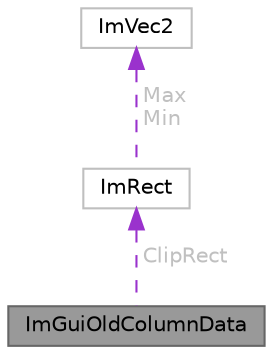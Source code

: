digraph "ImGuiOldColumnData"
{
 // LATEX_PDF_SIZE
  bgcolor="transparent";
  edge [fontname=Helvetica,fontsize=10,labelfontname=Helvetica,labelfontsize=10];
  node [fontname=Helvetica,fontsize=10,shape=box,height=0.2,width=0.4];
  Node1 [id="Node000001",label="ImGuiOldColumnData",height=0.2,width=0.4,color="gray40", fillcolor="grey60", style="filled", fontcolor="black",tooltip=" "];
  Node2 -> Node1 [id="edge1_Node000001_Node000002",dir="back",color="darkorchid3",style="dashed",tooltip=" ",label=" ClipRect",fontcolor="grey" ];
  Node2 [id="Node000002",label="ImRect",height=0.2,width=0.4,color="grey75", fillcolor="white", style="filled",URL="$struct_im_rect.html",tooltip=" "];
  Node3 -> Node2 [id="edge2_Node000002_Node000003",dir="back",color="darkorchid3",style="dashed",tooltip=" ",label=" Max\nMin",fontcolor="grey" ];
  Node3 [id="Node000003",label="ImVec2",height=0.2,width=0.4,color="grey75", fillcolor="white", style="filled",URL="$struct_im_vec2.html",tooltip=" "];
}
